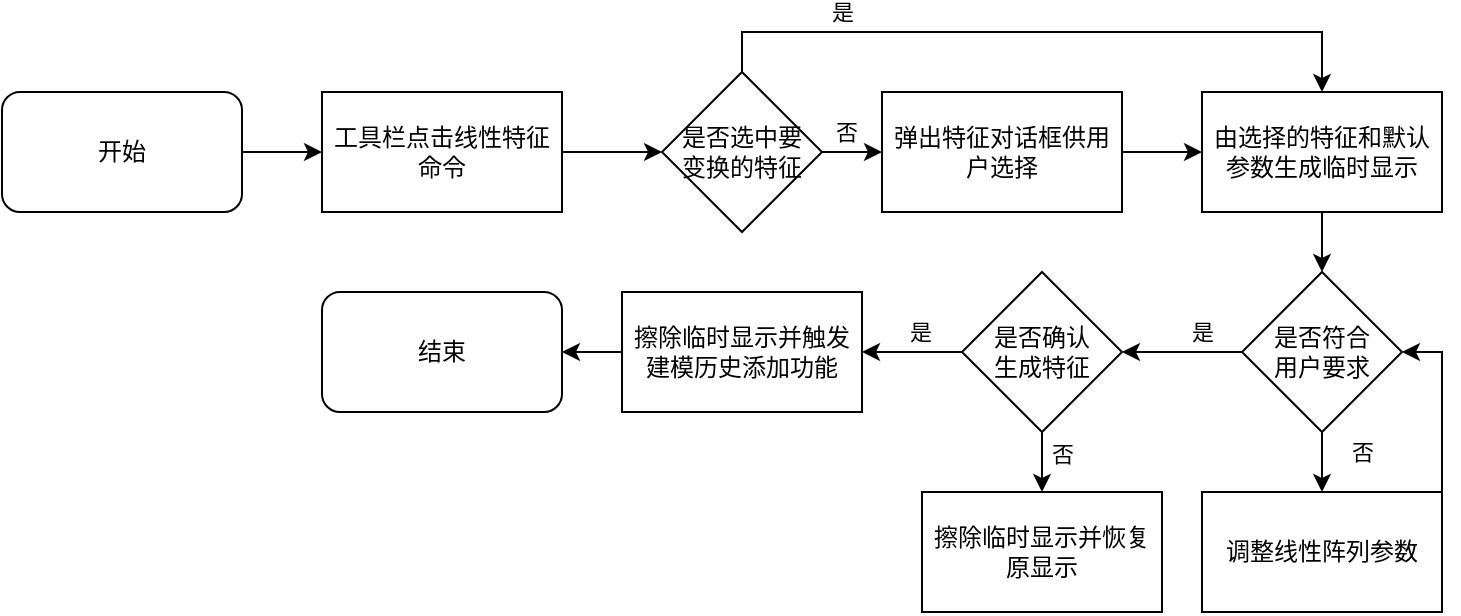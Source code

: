 <mxfile version="22.0.8" type="github">
  <diagram name="第 1 页" id="U4oJ_wD_ntlmDtMnG5im">
    <mxGraphModel dx="-364" dy="580" grid="1" gridSize="10" guides="1" tooltips="1" connect="1" arrows="1" fold="1" page="1" pageScale="1" pageWidth="827" pageHeight="1169" math="0" shadow="0">
      <root>
        <mxCell id="0" />
        <mxCell id="1" parent="0" />
        <mxCell id="_l9reAorXIAECNk9moxp-36" style="edgeStyle=orthogonalEdgeStyle;rounded=0;orthogonalLoop=1;jettySize=auto;html=1;entryX=0;entryY=0.5;entryDx=0;entryDy=0;" edge="1" parent="1" source="_l9reAorXIAECNk9moxp-24" target="_l9reAorXIAECNk9moxp-25">
          <mxGeometry relative="1" as="geometry" />
        </mxCell>
        <mxCell id="_l9reAorXIAECNk9moxp-24" value="开始" style="rounded=1;whiteSpace=wrap;html=1;" vertex="1" parent="1">
          <mxGeometry x="1800" y="200" width="120" height="60" as="geometry" />
        </mxCell>
        <mxCell id="_l9reAorXIAECNk9moxp-38" style="edgeStyle=orthogonalEdgeStyle;rounded=0;orthogonalLoop=1;jettySize=auto;html=1;entryX=0;entryY=0.5;entryDx=0;entryDy=0;" edge="1" parent="1" source="_l9reAorXIAECNk9moxp-25" target="_l9reAorXIAECNk9moxp-26">
          <mxGeometry relative="1" as="geometry" />
        </mxCell>
        <mxCell id="_l9reAorXIAECNk9moxp-25" value="工具栏点击线性特征命令" style="rounded=0;whiteSpace=wrap;html=1;" vertex="1" parent="1">
          <mxGeometry x="1960" y="200" width="120" height="60" as="geometry" />
        </mxCell>
        <mxCell id="_l9reAorXIAECNk9moxp-39" style="edgeStyle=orthogonalEdgeStyle;rounded=0;orthogonalLoop=1;jettySize=auto;html=1;entryX=0;entryY=0.5;entryDx=0;entryDy=0;" edge="1" parent="1" source="_l9reAorXIAECNk9moxp-26" target="_l9reAorXIAECNk9moxp-27">
          <mxGeometry relative="1" as="geometry" />
        </mxCell>
        <mxCell id="_l9reAorXIAECNk9moxp-40" value="否" style="edgeLabel;html=1;align=center;verticalAlign=middle;resizable=0;points=[];" vertex="1" connectable="0" parent="_l9reAorXIAECNk9moxp-39">
          <mxGeometry x="0.264" relative="1" as="geometry">
            <mxPoint y="-10" as="offset" />
          </mxGeometry>
        </mxCell>
        <mxCell id="_l9reAorXIAECNk9moxp-44" style="edgeStyle=orthogonalEdgeStyle;rounded=0;orthogonalLoop=1;jettySize=auto;html=1;entryX=0.5;entryY=0;entryDx=0;entryDy=0;" edge="1" parent="1" source="_l9reAorXIAECNk9moxp-26" target="_l9reAorXIAECNk9moxp-28">
          <mxGeometry relative="1" as="geometry">
            <Array as="points">
              <mxPoint x="2170" y="170" />
              <mxPoint x="2460" y="170" />
            </Array>
          </mxGeometry>
        </mxCell>
        <mxCell id="_l9reAorXIAECNk9moxp-46" value="是" style="edgeLabel;html=1;align=center;verticalAlign=middle;resizable=0;points=[];" vertex="1" connectable="0" parent="_l9reAorXIAECNk9moxp-44">
          <mxGeometry x="-0.708" y="2" relative="1" as="geometry">
            <mxPoint x="20" y="-8" as="offset" />
          </mxGeometry>
        </mxCell>
        <mxCell id="_l9reAorXIAECNk9moxp-26" value="是否选中要&lt;br style=&quot;border-color: var(--border-color);&quot;&gt;变换的特征" style="rhombus;whiteSpace=wrap;html=1;" vertex="1" parent="1">
          <mxGeometry x="2130" y="190" width="80" height="80" as="geometry" />
        </mxCell>
        <mxCell id="_l9reAorXIAECNk9moxp-41" style="edgeStyle=orthogonalEdgeStyle;rounded=0;orthogonalLoop=1;jettySize=auto;html=1;entryX=0;entryY=0.5;entryDx=0;entryDy=0;" edge="1" parent="1" source="_l9reAorXIAECNk9moxp-27" target="_l9reAorXIAECNk9moxp-28">
          <mxGeometry relative="1" as="geometry" />
        </mxCell>
        <mxCell id="_l9reAorXIAECNk9moxp-27" value="弹出特征对话框供用户选择" style="rounded=0;whiteSpace=wrap;html=1;" vertex="1" parent="1">
          <mxGeometry x="2240" y="200" width="120" height="60" as="geometry" />
        </mxCell>
        <mxCell id="_l9reAorXIAECNk9moxp-47" style="edgeStyle=orthogonalEdgeStyle;rounded=0;orthogonalLoop=1;jettySize=auto;html=1;entryX=0.5;entryY=0;entryDx=0;entryDy=0;" edge="1" parent="1" source="_l9reAorXIAECNk9moxp-28" target="_l9reAorXIAECNk9moxp-29">
          <mxGeometry relative="1" as="geometry" />
        </mxCell>
        <mxCell id="_l9reAorXIAECNk9moxp-28" value="由选择的特征和默认参数生成临时显示" style="rounded=0;whiteSpace=wrap;html=1;" vertex="1" parent="1">
          <mxGeometry x="2400" y="200" width="120" height="60" as="geometry" />
        </mxCell>
        <mxCell id="_l9reAorXIAECNk9moxp-51" style="edgeStyle=orthogonalEdgeStyle;rounded=0;orthogonalLoop=1;jettySize=auto;html=1;entryX=0.5;entryY=0;entryDx=0;entryDy=0;" edge="1" parent="1" source="_l9reAorXIAECNk9moxp-29" target="_l9reAorXIAECNk9moxp-30">
          <mxGeometry relative="1" as="geometry" />
        </mxCell>
        <mxCell id="_l9reAorXIAECNk9moxp-52" value="否" style="edgeLabel;html=1;align=center;verticalAlign=middle;resizable=0;points=[];" vertex="1" connectable="0" parent="_l9reAorXIAECNk9moxp-51">
          <mxGeometry x="0.312" y="2" relative="1" as="geometry">
            <mxPoint x="18" y="-3" as="offset" />
          </mxGeometry>
        </mxCell>
        <mxCell id="_l9reAorXIAECNk9moxp-54" style="edgeStyle=orthogonalEdgeStyle;rounded=0;orthogonalLoop=1;jettySize=auto;html=1;entryX=1;entryY=0.5;entryDx=0;entryDy=0;" edge="1" parent="1" source="_l9reAorXIAECNk9moxp-29" target="_l9reAorXIAECNk9moxp-32">
          <mxGeometry relative="1" as="geometry" />
        </mxCell>
        <mxCell id="_l9reAorXIAECNk9moxp-55" value="是" style="edgeLabel;html=1;align=center;verticalAlign=middle;resizable=0;points=[];" vertex="1" connectable="0" parent="_l9reAorXIAECNk9moxp-54">
          <mxGeometry x="0.08" y="2" relative="1" as="geometry">
            <mxPoint x="12" y="-12" as="offset" />
          </mxGeometry>
        </mxCell>
        <mxCell id="_l9reAorXIAECNk9moxp-29" value="是否符合&lt;br style=&quot;border-color: var(--border-color);&quot;&gt;用户要求" style="rhombus;whiteSpace=wrap;html=1;" vertex="1" parent="1">
          <mxGeometry x="2420" y="290" width="80" height="80" as="geometry" />
        </mxCell>
        <mxCell id="_l9reAorXIAECNk9moxp-53" style="edgeStyle=orthogonalEdgeStyle;rounded=0;orthogonalLoop=1;jettySize=auto;html=1;entryX=1;entryY=0.5;entryDx=0;entryDy=0;" edge="1" parent="1" source="_l9reAorXIAECNk9moxp-30" target="_l9reAorXIAECNk9moxp-29">
          <mxGeometry relative="1" as="geometry">
            <Array as="points">
              <mxPoint x="2520" y="330" />
            </Array>
          </mxGeometry>
        </mxCell>
        <mxCell id="_l9reAorXIAECNk9moxp-30" value="调整线性阵列参数" style="rounded=0;whiteSpace=wrap;html=1;" vertex="1" parent="1">
          <mxGeometry x="2400" y="400" width="120" height="60" as="geometry" />
        </mxCell>
        <mxCell id="_l9reAorXIAECNk9moxp-56" style="edgeStyle=orthogonalEdgeStyle;rounded=0;orthogonalLoop=1;jettySize=auto;html=1;entryX=0.5;entryY=0;entryDx=0;entryDy=0;" edge="1" parent="1" source="_l9reAorXIAECNk9moxp-32" target="_l9reAorXIAECNk9moxp-35">
          <mxGeometry relative="1" as="geometry" />
        </mxCell>
        <mxCell id="_l9reAorXIAECNk9moxp-57" value="否" style="edgeLabel;html=1;align=center;verticalAlign=middle;resizable=0;points=[];" vertex="1" connectable="0" parent="_l9reAorXIAECNk9moxp-56">
          <mxGeometry x="0.232" y="3" relative="1" as="geometry">
            <mxPoint x="7" as="offset" />
          </mxGeometry>
        </mxCell>
        <mxCell id="_l9reAorXIAECNk9moxp-58" style="edgeStyle=orthogonalEdgeStyle;rounded=0;orthogonalLoop=1;jettySize=auto;html=1;entryX=1;entryY=0.5;entryDx=0;entryDy=0;" edge="1" parent="1" source="_l9reAorXIAECNk9moxp-32" target="_l9reAorXIAECNk9moxp-33">
          <mxGeometry relative="1" as="geometry" />
        </mxCell>
        <mxCell id="_l9reAorXIAECNk9moxp-59" value="是" style="edgeLabel;html=1;align=center;verticalAlign=middle;resizable=0;points=[];" vertex="1" connectable="0" parent="_l9reAorXIAECNk9moxp-58">
          <mxGeometry x="-0.144" y="1" relative="1" as="geometry">
            <mxPoint y="-11" as="offset" />
          </mxGeometry>
        </mxCell>
        <mxCell id="_l9reAorXIAECNk9moxp-32" value="是否确认&lt;br&gt;生成特征" style="rhombus;whiteSpace=wrap;html=1;" vertex="1" parent="1">
          <mxGeometry x="2280" y="290" width="80" height="80" as="geometry" />
        </mxCell>
        <mxCell id="_l9reAorXIAECNk9moxp-60" style="edgeStyle=orthogonalEdgeStyle;rounded=0;orthogonalLoop=1;jettySize=auto;html=1;entryX=1;entryY=0.5;entryDx=0;entryDy=0;" edge="1" parent="1" source="_l9reAorXIAECNk9moxp-33" target="_l9reAorXIAECNk9moxp-34">
          <mxGeometry relative="1" as="geometry" />
        </mxCell>
        <mxCell id="_l9reAorXIAECNk9moxp-33" value="擦除临时显示并触发建模历史添加功能" style="rounded=0;whiteSpace=wrap;html=1;" vertex="1" parent="1">
          <mxGeometry x="2110" y="300" width="120" height="60" as="geometry" />
        </mxCell>
        <mxCell id="_l9reAorXIAECNk9moxp-34" value="结束" style="rounded=1;whiteSpace=wrap;html=1;" vertex="1" parent="1">
          <mxGeometry x="1960" y="300" width="120" height="60" as="geometry" />
        </mxCell>
        <mxCell id="_l9reAorXIAECNk9moxp-35" value="擦除临时显示并恢复原显示" style="rounded=0;whiteSpace=wrap;html=1;" vertex="1" parent="1">
          <mxGeometry x="2260" y="400" width="120" height="60" as="geometry" />
        </mxCell>
      </root>
    </mxGraphModel>
  </diagram>
</mxfile>
